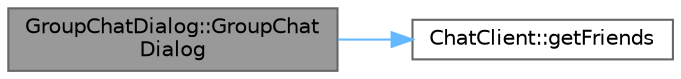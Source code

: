 digraph "GroupChatDialog::GroupChatDialog"
{
 // LATEX_PDF_SIZE
  bgcolor="transparent";
  edge [fontname=Helvetica,fontsize=10,labelfontname=Helvetica,labelfontsize=10];
  node [fontname=Helvetica,fontsize=10,shape=box,height=0.2,width=0.4];
  rankdir="LR";
  Node1 [id="Node000001",label="GroupChatDialog::GroupChat\lDialog",height=0.2,width=0.4,color="gray40", fillcolor="grey60", style="filled", fontcolor="black",tooltip="Constructor for GroupChatDialog."];
  Node1 -> Node2 [id="edge1_Node000001_Node000002",color="steelblue1",style="solid",tooltip=" "];
  Node2 [id="Node000002",label="ChatClient::getFriends",height=0.2,width=0.4,color="grey40", fillcolor="white", style="filled",URL="$class_chat_client.html#ab45ff11c8a4682b24bbe0ff925523e53",tooltip="Gets the list of friends."];
}

